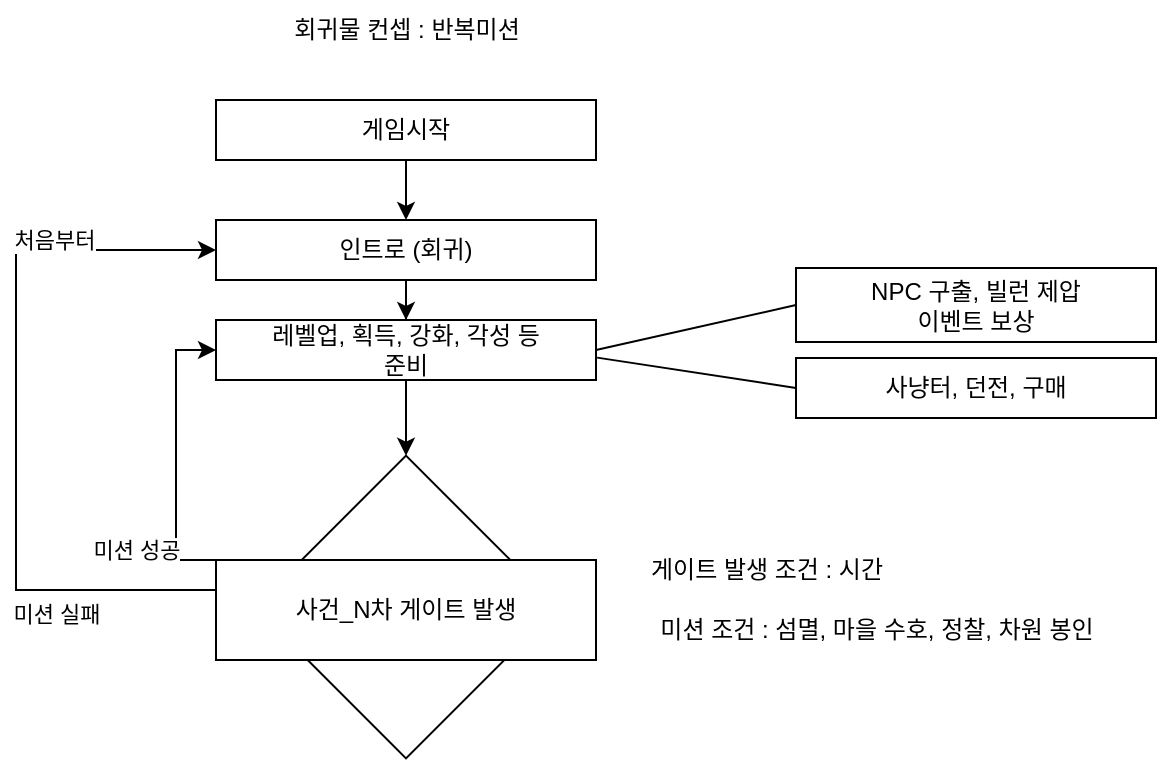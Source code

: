 <mxfile version="24.0.0" type="device">
  <diagram name="페이지-1" id="iVqutxWsDH5Cyjeh_DqX">
    <mxGraphModel dx="1816" dy="514" grid="1" gridSize="10" guides="1" tooltips="1" connect="1" arrows="1" fold="1" page="1" pageScale="1" pageWidth="827" pageHeight="1169" math="0" shadow="0">
      <root>
        <mxCell id="0" />
        <mxCell id="1" parent="0" />
        <mxCell id="xIuntBnlXC-8fYU1DI4w-14" style="edgeStyle=orthogonalEdgeStyle;rounded=0;orthogonalLoop=1;jettySize=auto;html=1;entryX=0.5;entryY=0;entryDx=0;entryDy=0;" edge="1" parent="1" source="xIuntBnlXC-8fYU1DI4w-2" target="xIuntBnlXC-8fYU1DI4w-13">
          <mxGeometry relative="1" as="geometry" />
        </mxCell>
        <mxCell id="xIuntBnlXC-8fYU1DI4w-2" value="인트로 (회귀)" style="text;html=1;align=center;verticalAlign=middle;whiteSpace=wrap;rounded=0;fillColor=default;strokeColor=default;" vertex="1" parent="1">
          <mxGeometry x="90" y="220" width="190" height="30" as="geometry" />
        </mxCell>
        <mxCell id="xIuntBnlXC-8fYU1DI4w-12" style="edgeStyle=orthogonalEdgeStyle;rounded=0;orthogonalLoop=1;jettySize=auto;html=1;" edge="1" parent="1" source="xIuntBnlXC-8fYU1DI4w-4">
          <mxGeometry relative="1" as="geometry">
            <mxPoint x="185" y="220" as="targetPoint" />
          </mxGeometry>
        </mxCell>
        <mxCell id="xIuntBnlXC-8fYU1DI4w-4" value="게임시작" style="text;html=1;align=center;verticalAlign=middle;whiteSpace=wrap;rounded=0;fillColor=default;strokeColor=default;" vertex="1" parent="1">
          <mxGeometry x="90" y="160" width="190" height="30" as="geometry" />
        </mxCell>
        <mxCell id="xIuntBnlXC-8fYU1DI4w-37" style="edgeStyle=orthogonalEdgeStyle;rounded=0;orthogonalLoop=1;jettySize=auto;html=1;entryX=0;entryY=0;entryDx=0;entryDy=0;" edge="1" parent="1" source="xIuntBnlXC-8fYU1DI4w-13" target="xIuntBnlXC-8fYU1DI4w-36">
          <mxGeometry relative="1" as="geometry" />
        </mxCell>
        <mxCell id="xIuntBnlXC-8fYU1DI4w-13" value="레벨업, 획득, 강화, 각성 등&lt;div&gt;준비&lt;/div&gt;" style="text;html=1;align=center;verticalAlign=middle;whiteSpace=wrap;rounded=0;fillColor=default;strokeColor=default;" vertex="1" parent="1">
          <mxGeometry x="90" y="270" width="190" height="30" as="geometry" />
        </mxCell>
        <mxCell id="xIuntBnlXC-8fYU1DI4w-31" value="회귀물 컨셉 : 반복미션" style="text;html=1;align=center;verticalAlign=middle;resizable=0;points=[];autosize=1;strokeColor=none;fillColor=none;" vertex="1" parent="1">
          <mxGeometry x="115" y="110" width="140" height="30" as="geometry" />
        </mxCell>
        <mxCell id="xIuntBnlXC-8fYU1DI4w-32" value="" style="endArrow=none;html=1;rounded=0;exitX=1;exitY=0.5;exitDx=0;exitDy=0;entryX=0;entryY=0.5;entryDx=0;entryDy=0;" edge="1" parent="1" source="xIuntBnlXC-8fYU1DI4w-13" target="xIuntBnlXC-8fYU1DI4w-9">
          <mxGeometry width="50" height="50" relative="1" as="geometry">
            <mxPoint x="410" y="340" as="sourcePoint" />
            <mxPoint x="460" y="290" as="targetPoint" />
          </mxGeometry>
        </mxCell>
        <mxCell id="xIuntBnlXC-8fYU1DI4w-34" value="" style="endArrow=none;html=1;rounded=0;exitX=1.003;exitY=0.627;exitDx=0;exitDy=0;entryX=0;entryY=0.5;entryDx=0;entryDy=0;exitPerimeter=0;" edge="1" parent="1" source="xIuntBnlXC-8fYU1DI4w-13" target="xIuntBnlXC-8fYU1DI4w-6">
          <mxGeometry width="50" height="50" relative="1" as="geometry">
            <mxPoint x="290" y="295" as="sourcePoint" />
            <mxPoint x="340" y="276" as="targetPoint" />
          </mxGeometry>
        </mxCell>
        <mxCell id="xIuntBnlXC-8fYU1DI4w-36" value="" style="whiteSpace=wrap;html=1;aspect=fixed;rotation=45;" vertex="1" parent="1">
          <mxGeometry x="131.5" y="360" width="107" height="107" as="geometry" />
        </mxCell>
        <mxCell id="xIuntBnlXC-8fYU1DI4w-38" style="edgeStyle=orthogonalEdgeStyle;rounded=0;orthogonalLoop=1;jettySize=auto;html=1;entryX=0;entryY=0.5;entryDx=0;entryDy=0;exitX=0;exitY=0.5;exitDx=0;exitDy=0;" edge="1" parent="1" source="xIuntBnlXC-8fYU1DI4w-16" target="xIuntBnlXC-8fYU1DI4w-13">
          <mxGeometry relative="1" as="geometry">
            <Array as="points">
              <mxPoint x="90" y="390" />
              <mxPoint x="70" y="390" />
              <mxPoint x="70" y="285" />
            </Array>
          </mxGeometry>
        </mxCell>
        <mxCell id="xIuntBnlXC-8fYU1DI4w-39" value="미션 성공" style="edgeLabel;html=1;align=center;verticalAlign=middle;resizable=0;points=[];" vertex="1" connectable="0" parent="xIuntBnlXC-8fYU1DI4w-38">
          <mxGeometry x="0.012" y="-1" relative="1" as="geometry">
            <mxPoint x="-21" y="36" as="offset" />
          </mxGeometry>
        </mxCell>
        <mxCell id="xIuntBnlXC-8fYU1DI4w-40" style="edgeStyle=orthogonalEdgeStyle;rounded=0;orthogonalLoop=1;jettySize=auto;html=1;exitX=0;exitY=0.5;exitDx=0;exitDy=0;" edge="1" parent="1" source="xIuntBnlXC-8fYU1DI4w-16">
          <mxGeometry relative="1" as="geometry">
            <mxPoint x="90" y="235" as="targetPoint" />
            <Array as="points">
              <mxPoint x="-10" y="405" />
              <mxPoint x="-10" y="235" />
            </Array>
          </mxGeometry>
        </mxCell>
        <mxCell id="xIuntBnlXC-8fYU1DI4w-43" value="미션 실패" style="edgeLabel;html=1;align=center;verticalAlign=middle;resizable=0;points=[];" vertex="1" connectable="0" parent="xIuntBnlXC-8fYU1DI4w-40">
          <mxGeometry x="-0.344" y="-4" relative="1" as="geometry">
            <mxPoint x="16" y="26" as="offset" />
          </mxGeometry>
        </mxCell>
        <mxCell id="xIuntBnlXC-8fYU1DI4w-45" value="처음부터" style="edgeLabel;html=1;align=center;verticalAlign=middle;resizable=0;points=[];" vertex="1" connectable="0" parent="xIuntBnlXC-8fYU1DI4w-40">
          <mxGeometry x="0.803" y="-3" relative="1" as="geometry">
            <mxPoint x="-44" y="-8" as="offset" />
          </mxGeometry>
        </mxCell>
        <mxCell id="xIuntBnlXC-8fYU1DI4w-16" value="사건_N차 게이트 발생" style="text;html=1;align=center;verticalAlign=middle;whiteSpace=wrap;rounded=0;fillColor=default;strokeColor=default;" vertex="1" parent="1">
          <mxGeometry x="90" y="390" width="190" height="50" as="geometry" />
        </mxCell>
        <mxCell id="xIuntBnlXC-8fYU1DI4w-6" value="사냥터, 던전, 구매" style="text;html=1;align=center;verticalAlign=middle;whiteSpace=wrap;rounded=0;fillColor=default;strokeColor=default;" vertex="1" parent="1">
          <mxGeometry x="380" y="289" width="180" height="30" as="geometry" />
        </mxCell>
        <mxCell id="xIuntBnlXC-8fYU1DI4w-9" value="NPC 구출, 빌런 제압&lt;div&gt;&lt;span style=&quot;text-wrap: nowrap;&quot;&gt;이벤트&lt;/span&gt;&amp;nbsp;보상&lt;/div&gt;" style="text;html=1;align=center;verticalAlign=middle;whiteSpace=wrap;rounded=0;fillColor=default;strokeColor=default;" vertex="1" parent="1">
          <mxGeometry x="380" y="244" width="180" height="37" as="geometry" />
        </mxCell>
        <mxCell id="xIuntBnlXC-8fYU1DI4w-44" value="게이트 발생 조건 : 시간" style="text;html=1;align=center;verticalAlign=middle;resizable=0;points=[];autosize=1;strokeColor=none;fillColor=none;" vertex="1" parent="1">
          <mxGeometry x="290" y="380" width="150" height="30" as="geometry" />
        </mxCell>
        <mxCell id="xIuntBnlXC-8fYU1DI4w-46" value="미션 조건 : 섬멸, 마을 수호, 정찰, 차원 봉인" style="text;html=1;align=center;verticalAlign=middle;resizable=0;points=[];autosize=1;strokeColor=none;fillColor=none;" vertex="1" parent="1">
          <mxGeometry x="290" y="410" width="260" height="30" as="geometry" />
        </mxCell>
      </root>
    </mxGraphModel>
  </diagram>
</mxfile>
